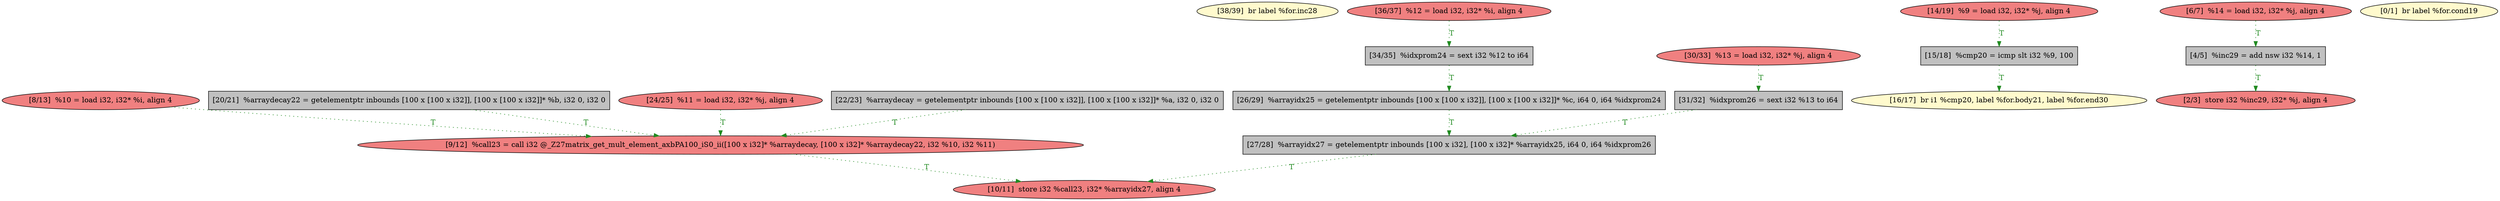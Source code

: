 
digraph G {


node1939 [fillcolor=lemonchiffon,label="[38/39]  br label %for.inc28",shape=ellipse,style=filled ]
node1937 [fillcolor=grey,label="[27/28]  %arrayidx27 = getelementptr inbounds [100 x i32], [100 x i32]* %arrayidx25, i64 0, i64 %idxprom26",shape=rectangle,style=filled ]
node1936 [fillcolor=grey,label="[34/35]  %idxprom24 = sext i32 %12 to i64",shape=rectangle,style=filled ]
node1924 [fillcolor=lightcoral,label="[8/13]  %10 = load i32, i32* %i, align 4",shape=ellipse,style=filled ]
node1925 [fillcolor=lightcoral,label="[14/19]  %9 = load i32, i32* %j, align 4",shape=ellipse,style=filled ]
node1921 [fillcolor=lightcoral,label="[2/3]  store i32 %inc29, i32* %j, align 4",shape=ellipse,style=filled ]
node1926 [fillcolor=lightcoral,label="[10/11]  store i32 %call23, i32* %arrayidx27, align 4",shape=ellipse,style=filled ]
node1932 [fillcolor=grey,label="[26/29]  %arrayidx25 = getelementptr inbounds [100 x [100 x i32]], [100 x [100 x i32]]* %c, i64 0, i64 %idxprom24",shape=rectangle,style=filled ]
node1923 [fillcolor=lightcoral,label="[6/7]  %14 = load i32, i32* %j, align 4",shape=ellipse,style=filled ]
node1920 [fillcolor=lemonchiffon,label="[0/1]  br label %for.cond19",shape=ellipse,style=filled ]
node1927 [fillcolor=grey,label="[20/21]  %arraydecay22 = getelementptr inbounds [100 x [100 x i32]], [100 x [100 x i32]]* %b, i32 0, i32 0",shape=rectangle,style=filled ]
node1922 [fillcolor=grey,label="[4/5]  %inc29 = add nsw i32 %14, 1",shape=rectangle,style=filled ]
node1931 [fillcolor=lightcoral,label="[24/25]  %11 = load i32, i32* %j, align 4",shape=ellipse,style=filled ]
node1928 [fillcolor=grey,label="[22/23]  %arraydecay = getelementptr inbounds [100 x [100 x i32]], [100 x [100 x i32]]* %a, i32 0, i32 0",shape=rectangle,style=filled ]
node1929 [fillcolor=lemonchiffon,label="[16/17]  br i1 %cmp20, label %for.body21, label %for.end30",shape=ellipse,style=filled ]
node1933 [fillcolor=lightcoral,label="[9/12]  %call23 = call i32 @_Z27matrix_get_mult_element_axbPA100_iS0_ii([100 x i32]* %arraydecay, [100 x i32]* %arraydecay22, i32 %10, i32 %11)",shape=ellipse,style=filled ]
node1930 [fillcolor=grey,label="[15/18]  %cmp20 = icmp slt i32 %9, 100",shape=rectangle,style=filled ]
node1938 [fillcolor=lightcoral,label="[36/37]  %12 = load i32, i32* %i, align 4",shape=ellipse,style=filled ]
node1934 [fillcolor=lightcoral,label="[30/33]  %13 = load i32, i32* %j, align 4",shape=ellipse,style=filled ]
node1935 [fillcolor=grey,label="[31/32]  %idxprom26 = sext i32 %13 to i64",shape=rectangle,style=filled ]

node1925->node1930 [style=dotted,color=forestgreen,label="T",fontcolor=forestgreen ]
node1930->node1929 [style=dotted,color=forestgreen,label="T",fontcolor=forestgreen ]
node1928->node1933 [style=dotted,color=forestgreen,label="T",fontcolor=forestgreen ]
node1934->node1935 [style=dotted,color=forestgreen,label="T",fontcolor=forestgreen ]
node1937->node1926 [style=dotted,color=forestgreen,label="T",fontcolor=forestgreen ]
node1938->node1936 [style=dotted,color=forestgreen,label="T",fontcolor=forestgreen ]
node1935->node1937 [style=dotted,color=forestgreen,label="T",fontcolor=forestgreen ]
node1927->node1933 [style=dotted,color=forestgreen,label="T",fontcolor=forestgreen ]
node1932->node1937 [style=dotted,color=forestgreen,label="T",fontcolor=forestgreen ]
node1924->node1933 [style=dotted,color=forestgreen,label="T",fontcolor=forestgreen ]
node1922->node1921 [style=dotted,color=forestgreen,label="T",fontcolor=forestgreen ]
node1936->node1932 [style=dotted,color=forestgreen,label="T",fontcolor=forestgreen ]
node1933->node1926 [style=dotted,color=forestgreen,label="T",fontcolor=forestgreen ]
node1931->node1933 [style=dotted,color=forestgreen,label="T",fontcolor=forestgreen ]
node1923->node1922 [style=dotted,color=forestgreen,label="T",fontcolor=forestgreen ]


}

